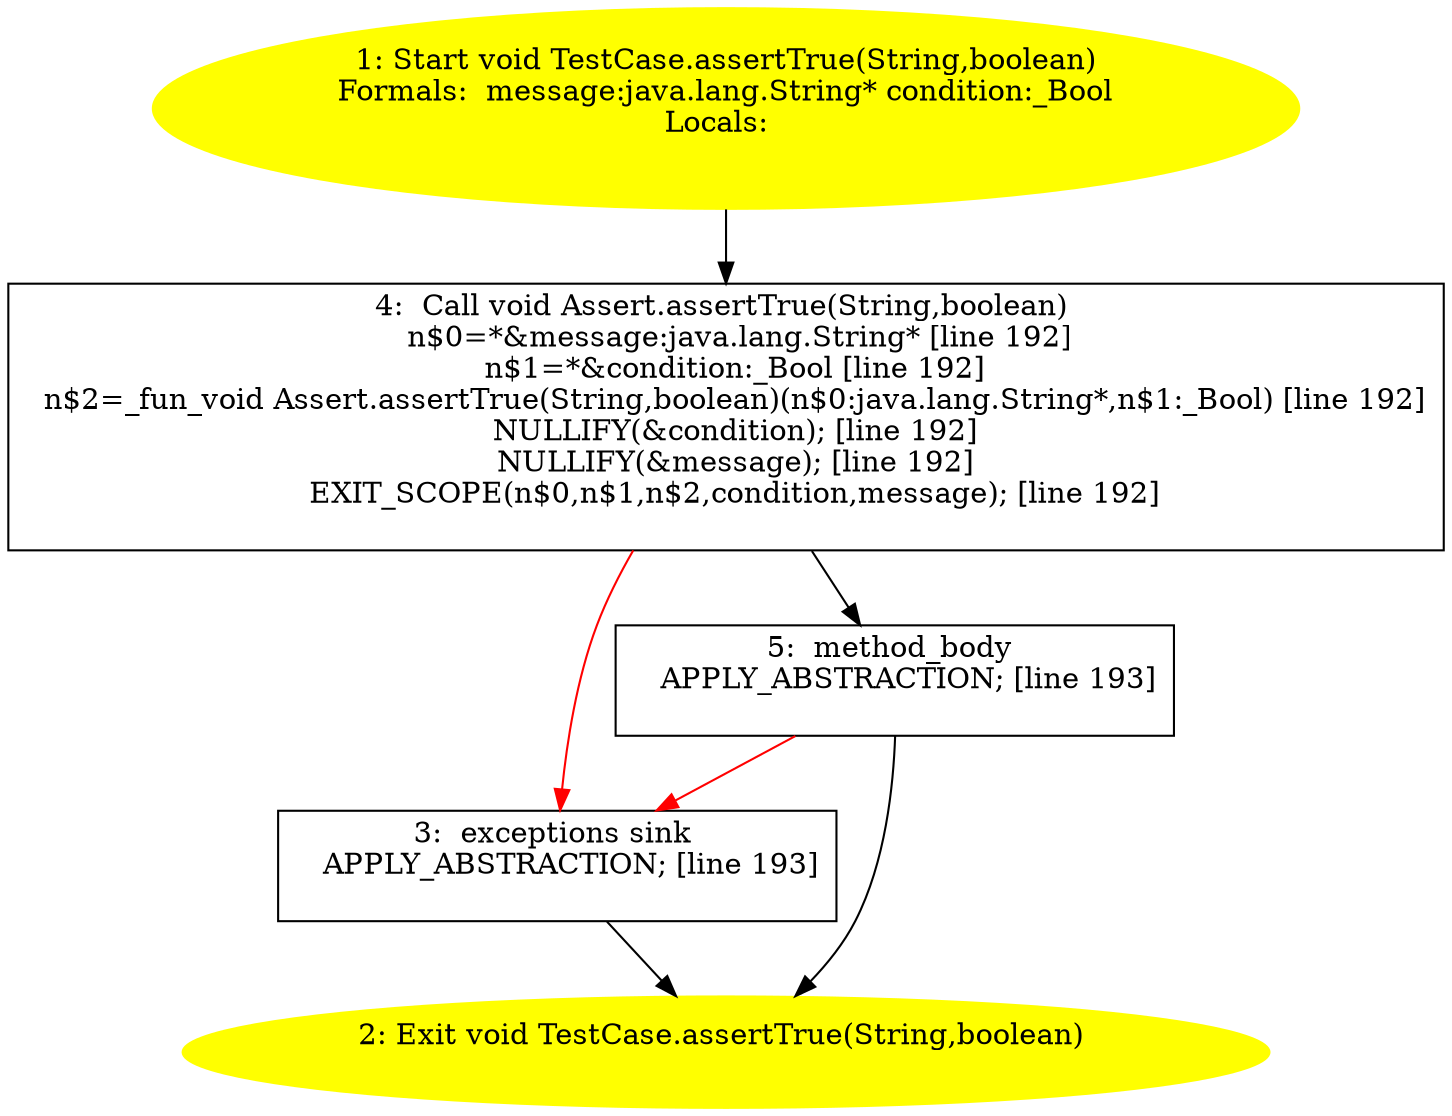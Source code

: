 /* @generated */
digraph cfg {
"junit.framework.TestCase.assertTrue(java.lang.String,boolean):void.485683838f7573a20cbd8b1402be9fc8_1" [label="1: Start void TestCase.assertTrue(String,boolean)\nFormals:  message:java.lang.String* condition:_Bool\nLocals:  \n  " color=yellow style=filled]
	

	 "junit.framework.TestCase.assertTrue(java.lang.String,boolean):void.485683838f7573a20cbd8b1402be9fc8_1" -> "junit.framework.TestCase.assertTrue(java.lang.String,boolean):void.485683838f7573a20cbd8b1402be9fc8_4" ;
"junit.framework.TestCase.assertTrue(java.lang.String,boolean):void.485683838f7573a20cbd8b1402be9fc8_2" [label="2: Exit void TestCase.assertTrue(String,boolean) \n  " color=yellow style=filled]
	

"junit.framework.TestCase.assertTrue(java.lang.String,boolean):void.485683838f7573a20cbd8b1402be9fc8_3" [label="3:  exceptions sink \n   APPLY_ABSTRACTION; [line 193]\n " shape="box"]
	

	 "junit.framework.TestCase.assertTrue(java.lang.String,boolean):void.485683838f7573a20cbd8b1402be9fc8_3" -> "junit.framework.TestCase.assertTrue(java.lang.String,boolean):void.485683838f7573a20cbd8b1402be9fc8_2" ;
"junit.framework.TestCase.assertTrue(java.lang.String,boolean):void.485683838f7573a20cbd8b1402be9fc8_4" [label="4:  Call void Assert.assertTrue(String,boolean) \n   n$0=*&message:java.lang.String* [line 192]\n  n$1=*&condition:_Bool [line 192]\n  n$2=_fun_void Assert.assertTrue(String,boolean)(n$0:java.lang.String*,n$1:_Bool) [line 192]\n  NULLIFY(&condition); [line 192]\n  NULLIFY(&message); [line 192]\n  EXIT_SCOPE(n$0,n$1,n$2,condition,message); [line 192]\n " shape="box"]
	

	 "junit.framework.TestCase.assertTrue(java.lang.String,boolean):void.485683838f7573a20cbd8b1402be9fc8_4" -> "junit.framework.TestCase.assertTrue(java.lang.String,boolean):void.485683838f7573a20cbd8b1402be9fc8_5" ;
	 "junit.framework.TestCase.assertTrue(java.lang.String,boolean):void.485683838f7573a20cbd8b1402be9fc8_4" -> "junit.framework.TestCase.assertTrue(java.lang.String,boolean):void.485683838f7573a20cbd8b1402be9fc8_3" [color="red" ];
"junit.framework.TestCase.assertTrue(java.lang.String,boolean):void.485683838f7573a20cbd8b1402be9fc8_5" [label="5:  method_body \n   APPLY_ABSTRACTION; [line 193]\n " shape="box"]
	

	 "junit.framework.TestCase.assertTrue(java.lang.String,boolean):void.485683838f7573a20cbd8b1402be9fc8_5" -> "junit.framework.TestCase.assertTrue(java.lang.String,boolean):void.485683838f7573a20cbd8b1402be9fc8_2" ;
	 "junit.framework.TestCase.assertTrue(java.lang.String,boolean):void.485683838f7573a20cbd8b1402be9fc8_5" -> "junit.framework.TestCase.assertTrue(java.lang.String,boolean):void.485683838f7573a20cbd8b1402be9fc8_3" [color="red" ];
}
